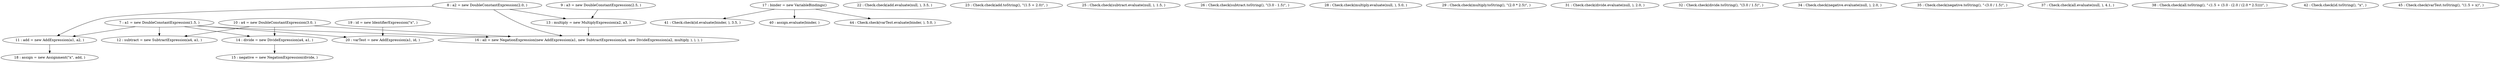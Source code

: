 digraph G {
"7 : a1 = new DoubleConstantExpression(1.5, )"
"7 : a1 = new DoubleConstantExpression(1.5, )" -> "11 : add = new AddExpression(a1, a2, )"
"7 : a1 = new DoubleConstantExpression(1.5, )" -> "14 : divide = new DivideExpression(a4, a1, )"
"7 : a1 = new DoubleConstantExpression(1.5, )" -> "12 : subtract = new SubtractExpression(a4, a1, )"
"7 : a1 = new DoubleConstantExpression(1.5, )" -> "20 : varTest = new AddExpression(a1, id, )"
"7 : a1 = new DoubleConstantExpression(1.5, )" -> "16 : all = new NegationExpression(new AddExpression(a1, new SubtractExpression(a4, new DivideExpression(a2, multiply, ), ), ), )"
"8 : a2 = new DoubleConstantExpression(2.0, )"
"8 : a2 = new DoubleConstantExpression(2.0, )" -> "11 : add = new AddExpression(a1, a2, )"
"8 : a2 = new DoubleConstantExpression(2.0, )" -> "13 : multiply = new MultiplyExpression(a2, a3, )"
"8 : a2 = new DoubleConstantExpression(2.0, )" -> "16 : all = new NegationExpression(new AddExpression(a1, new SubtractExpression(a4, new DivideExpression(a2, multiply, ), ), ), )"
"9 : a3 = new DoubleConstantExpression(2.5, )"
"9 : a3 = new DoubleConstantExpression(2.5, )" -> "13 : multiply = new MultiplyExpression(a2, a3, )"
"10 : a4 = new DoubleConstantExpression(3.0, )"
"10 : a4 = new DoubleConstantExpression(3.0, )" -> "14 : divide = new DivideExpression(a4, a1, )"
"10 : a4 = new DoubleConstantExpression(3.0, )" -> "12 : subtract = new SubtractExpression(a4, a1, )"
"10 : a4 = new DoubleConstantExpression(3.0, )" -> "16 : all = new NegationExpression(new AddExpression(a1, new SubtractExpression(a4, new DivideExpression(a2, multiply, ), ), ), )"
"11 : add = new AddExpression(a1, a2, )"
"11 : add = new AddExpression(a1, a2, )" -> "18 : assign = new Assignment(\"x\", add, )"
"12 : subtract = new SubtractExpression(a4, a1, )"
"13 : multiply = new MultiplyExpression(a2, a3, )"
"13 : multiply = new MultiplyExpression(a2, a3, )" -> "16 : all = new NegationExpression(new AddExpression(a1, new SubtractExpression(a4, new DivideExpression(a2, multiply, ), ), ), )"
"14 : divide = new DivideExpression(a4, a1, )"
"14 : divide = new DivideExpression(a4, a1, )" -> "15 : negative = new NegationExpression(divide, )"
"15 : negative = new NegationExpression(divide, )"
"16 : all = new NegationExpression(new AddExpression(a1, new SubtractExpression(a4, new DivideExpression(a2, multiply, ), ), ), )"
"17 : binder = new VariableBindings()"
"17 : binder = new VariableBindings()" -> "41 : Check.check(id.evaluate(binder, ), 3.5, )"
"17 : binder = new VariableBindings()" -> "40 : assign.evaluate(binder, )"
"17 : binder = new VariableBindings()" -> "44 : Check.check(varTest.evaluate(binder, ), 5.0, )"
"18 : assign = new Assignment(\"x\", add, )"
"19 : id = new IdentifierExpression(\"x\", )"
"19 : id = new IdentifierExpression(\"x\", )" -> "20 : varTest = new AddExpression(a1, id, )"
"20 : varTest = new AddExpression(a1, id, )"
"22 : Check.check(add.evaluate(null, ), 3.5, )"
"23 : Check.check(add.toString(), \"(1.5 + 2.0)\", )"
"25 : Check.check(subtract.evaluate(null, ), 1.5, )"
"26 : Check.check(subtract.toString(), \"(3.0 - 1.5)\", )"
"28 : Check.check(multiply.evaluate(null, ), 5.0, )"
"29 : Check.check(multiply.toString(), \"(2.0 * 2.5)\", )"
"31 : Check.check(divide.evaluate(null, ), 2.0, )"
"32 : Check.check(divide.toString(), \"(3.0 / 1.5)\", )"
"34 : Check.check(negative.evaluate(null, ), 2.0, )"
"35 : Check.check(negative.toString(), \"-(3.0 / 1.5)\", )"
"37 : Check.check(all.evaluate(null, ), 4.1, )"
"38 : Check.check(all.toString(), \"-(1.5 + (3.0 - (2.0 / (2.0 * 2.5))))\", )"
"40 : assign.evaluate(binder, )"
"41 : Check.check(id.evaluate(binder, ), 3.5, )"
"42 : Check.check(id.toString(), \"x\", )"
"44 : Check.check(varTest.evaluate(binder, ), 5.0, )"
"45 : Check.check(varTest.toString(), \"(1.5 + x)\", )"
}